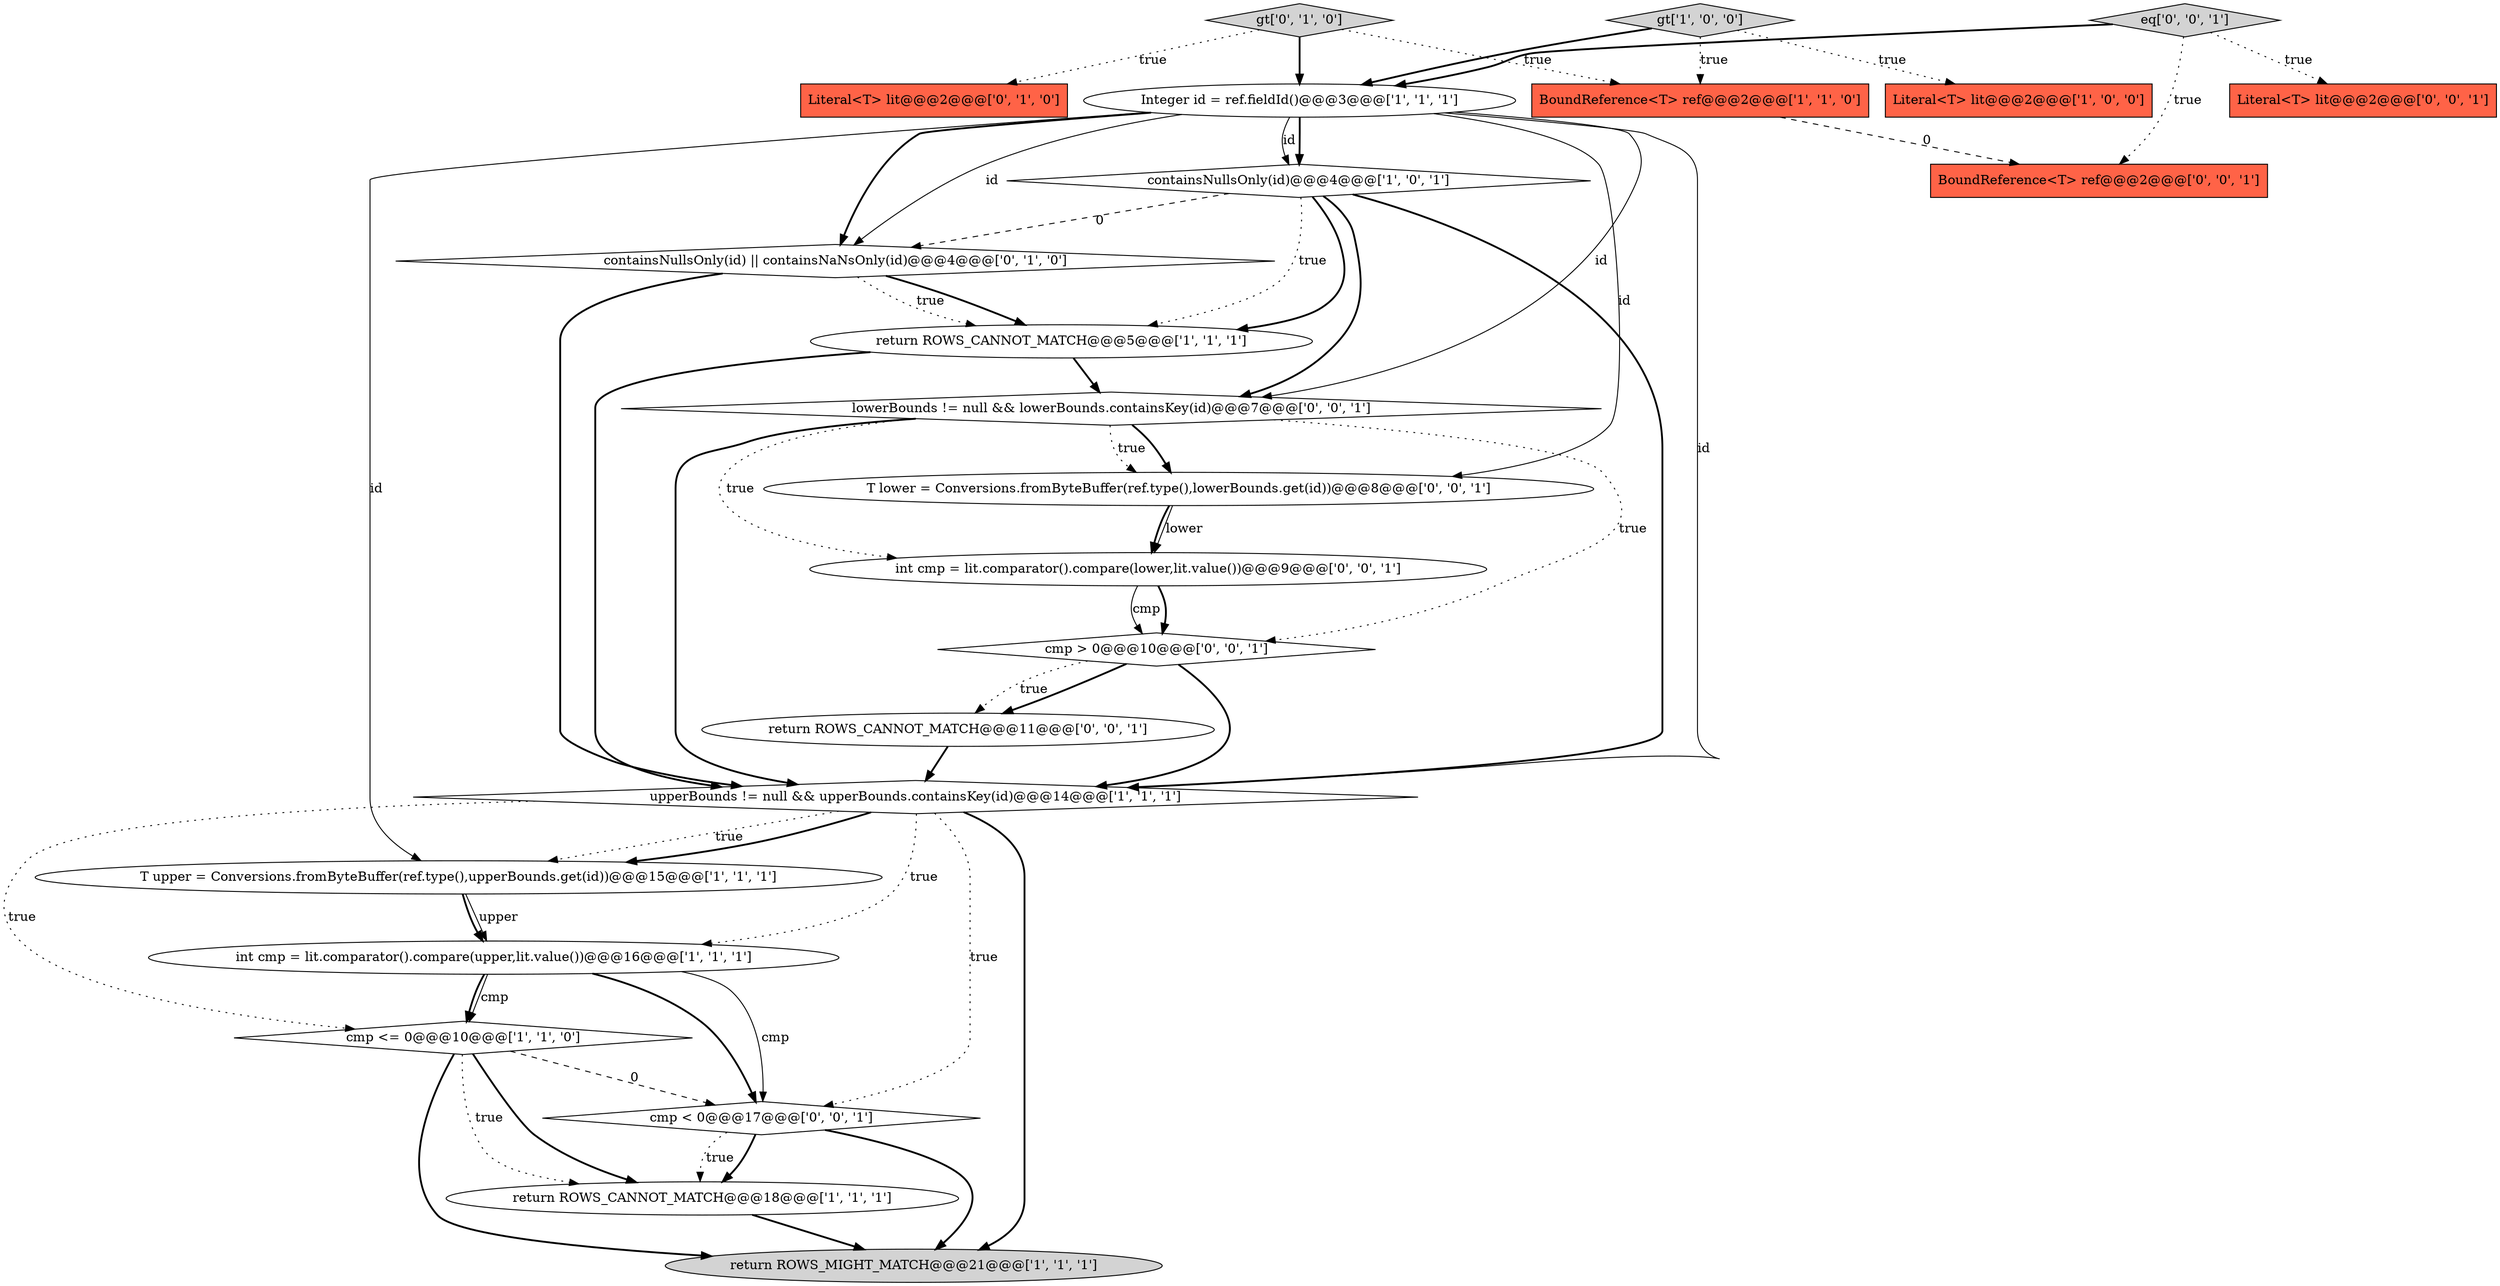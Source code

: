 digraph {
12 [style = filled, label = "Literal<T> lit@@@2@@@['0', '1', '0']", fillcolor = tomato, shape = box image = "AAA0AAABBB2BBB"];
7 [style = filled, label = "containsNullsOnly(id)@@@4@@@['1', '0', '1']", fillcolor = white, shape = diamond image = "AAA0AAABBB1BBB"];
23 [style = filled, label = "int cmp = lit.comparator().compare(lower,lit.value())@@@9@@@['0', '0', '1']", fillcolor = white, shape = ellipse image = "AAA0AAABBB3BBB"];
0 [style = filled, label = "return ROWS_MIGHT_MATCH@@@21@@@['1', '1', '1']", fillcolor = lightgray, shape = ellipse image = "AAA0AAABBB1BBB"];
8 [style = filled, label = "gt['1', '0', '0']", fillcolor = lightgray, shape = diamond image = "AAA0AAABBB1BBB"];
9 [style = filled, label = "return ROWS_CANNOT_MATCH@@@5@@@['1', '1', '1']", fillcolor = white, shape = ellipse image = "AAA0AAABBB1BBB"];
20 [style = filled, label = "T lower = Conversions.fromByteBuffer(ref.type(),lowerBounds.get(id))@@@8@@@['0', '0', '1']", fillcolor = white, shape = ellipse image = "AAA0AAABBB3BBB"];
3 [style = filled, label = "T upper = Conversions.fromByteBuffer(ref.type(),upperBounds.get(id))@@@15@@@['1', '1', '1']", fillcolor = white, shape = ellipse image = "AAA0AAABBB1BBB"];
5 [style = filled, label = "upperBounds != null && upperBounds.containsKey(id)@@@14@@@['1', '1', '1']", fillcolor = white, shape = diamond image = "AAA0AAABBB1BBB"];
19 [style = filled, label = "Literal<T> lit@@@2@@@['0', '0', '1']", fillcolor = tomato, shape = box image = "AAA0AAABBB3BBB"];
11 [style = filled, label = "int cmp = lit.comparator().compare(upper,lit.value())@@@16@@@['1', '1', '1']", fillcolor = white, shape = ellipse image = "AAA0AAABBB1BBB"];
15 [style = filled, label = "cmp < 0@@@17@@@['0', '0', '1']", fillcolor = white, shape = diamond image = "AAA0AAABBB3BBB"];
4 [style = filled, label = "Literal<T> lit@@@2@@@['1', '0', '0']", fillcolor = tomato, shape = box image = "AAA0AAABBB1BBB"];
2 [style = filled, label = "Integer id = ref.fieldId()@@@3@@@['1', '1', '1']", fillcolor = white, shape = ellipse image = "AAA0AAABBB1BBB"];
18 [style = filled, label = "cmp > 0@@@10@@@['0', '0', '1']", fillcolor = white, shape = diamond image = "AAA0AAABBB3BBB"];
13 [style = filled, label = "containsNullsOnly(id) || containsNaNsOnly(id)@@@4@@@['0', '1', '0']", fillcolor = white, shape = diamond image = "AAA1AAABBB2BBB"];
10 [style = filled, label = "BoundReference<T> ref@@@2@@@['1', '1', '0']", fillcolor = tomato, shape = box image = "AAA0AAABBB1BBB"];
22 [style = filled, label = "BoundReference<T> ref@@@2@@@['0', '0', '1']", fillcolor = tomato, shape = box image = "AAA0AAABBB3BBB"];
16 [style = filled, label = "eq['0', '0', '1']", fillcolor = lightgray, shape = diamond image = "AAA0AAABBB3BBB"];
6 [style = filled, label = "return ROWS_CANNOT_MATCH@@@18@@@['1', '1', '1']", fillcolor = white, shape = ellipse image = "AAA0AAABBB1BBB"];
14 [style = filled, label = "gt['0', '1', '0']", fillcolor = lightgray, shape = diamond image = "AAA0AAABBB2BBB"];
1 [style = filled, label = "cmp <= 0@@@10@@@['1', '1', '0']", fillcolor = white, shape = diamond image = "AAA0AAABBB1BBB"];
21 [style = filled, label = "return ROWS_CANNOT_MATCH@@@11@@@['0', '0', '1']", fillcolor = white, shape = ellipse image = "AAA0AAABBB3BBB"];
17 [style = filled, label = "lowerBounds != null && lowerBounds.containsKey(id)@@@7@@@['0', '0', '1']", fillcolor = white, shape = diamond image = "AAA0AAABBB3BBB"];
8->10 [style = dotted, label="true"];
3->11 [style = solid, label="upper"];
17->18 [style = dotted, label="true"];
16->22 [style = dotted, label="true"];
20->23 [style = bold, label=""];
3->11 [style = bold, label=""];
5->11 [style = dotted, label="true"];
20->23 [style = solid, label="lower"];
2->17 [style = solid, label="id"];
2->7 [style = bold, label=""];
7->9 [style = bold, label=""];
2->13 [style = bold, label=""];
5->3 [style = dotted, label="true"];
2->13 [style = solid, label="id"];
6->0 [style = bold, label=""];
18->5 [style = bold, label=""];
17->23 [style = dotted, label="true"];
11->15 [style = solid, label="cmp"];
5->15 [style = dotted, label="true"];
11->1 [style = bold, label=""];
11->15 [style = bold, label=""];
17->20 [style = bold, label=""];
1->6 [style = dotted, label="true"];
13->9 [style = dotted, label="true"];
2->7 [style = solid, label="id"];
1->6 [style = bold, label=""];
2->5 [style = solid, label="id"];
15->6 [style = bold, label=""];
11->1 [style = solid, label="cmp"];
7->9 [style = dotted, label="true"];
14->12 [style = dotted, label="true"];
15->6 [style = dotted, label="true"];
7->13 [style = dashed, label="0"];
16->2 [style = bold, label=""];
5->0 [style = bold, label=""];
8->2 [style = bold, label=""];
15->0 [style = bold, label=""];
18->21 [style = dotted, label="true"];
16->19 [style = dotted, label="true"];
2->20 [style = solid, label="id"];
17->20 [style = dotted, label="true"];
9->17 [style = bold, label=""];
21->5 [style = bold, label=""];
14->10 [style = dotted, label="true"];
1->15 [style = dashed, label="0"];
23->18 [style = bold, label=""];
7->5 [style = bold, label=""];
14->2 [style = bold, label=""];
7->17 [style = bold, label=""];
18->21 [style = bold, label=""];
5->1 [style = dotted, label="true"];
5->3 [style = bold, label=""];
13->9 [style = bold, label=""];
23->18 [style = solid, label="cmp"];
9->5 [style = bold, label=""];
10->22 [style = dashed, label="0"];
8->4 [style = dotted, label="true"];
17->5 [style = bold, label=""];
13->5 [style = bold, label=""];
2->3 [style = solid, label="id"];
1->0 [style = bold, label=""];
}
